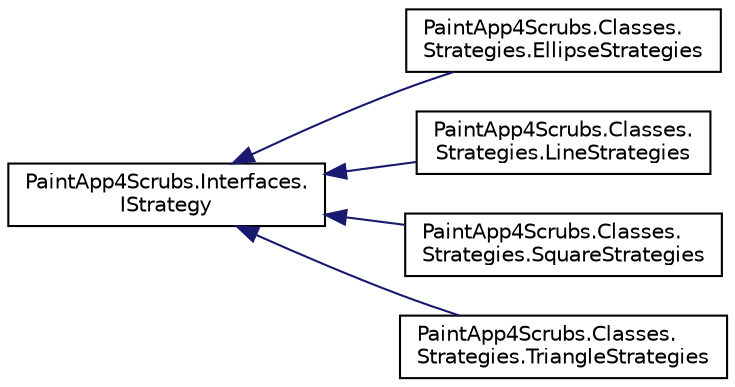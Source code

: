 digraph "Graphical Class Hierarchy"
{
 // LATEX_PDF_SIZE
  edge [fontname="Helvetica",fontsize="10",labelfontname="Helvetica",labelfontsize="10"];
  node [fontname="Helvetica",fontsize="10",shape=record];
  rankdir="LR";
  Node0 [label="PaintApp4Scrubs.Interfaces.\lIStrategy",height=0.2,width=0.4,color="black", fillcolor="white", style="filled",URL="$interface_paint_app4_scrubs_1_1_interfaces_1_1_i_strategy.html",tooltip="the strategy interface /summary>"];
  Node0 -> Node1 [dir="back",color="midnightblue",fontsize="10",style="solid",fontname="Helvetica"];
  Node1 [label="PaintApp4Scrubs.Classes.\lStrategies.EllipseStrategies",height=0.2,width=0.4,color="black", fillcolor="white", style="filled",URL="$class_paint_app4_scrubs_1_1_classes_1_1_strategies_1_1_ellipse_strategies.html",tooltip="the strategy of The Ellipse Shape"];
  Node0 -> Node2 [dir="back",color="midnightblue",fontsize="10",style="solid",fontname="Helvetica"];
  Node2 [label="PaintApp4Scrubs.Classes.\lStrategies.LineStrategies",height=0.2,width=0.4,color="black", fillcolor="white", style="filled",URL="$class_paint_app4_scrubs_1_1_classes_1_1_strategies_1_1_line_strategies.html",tooltip="the strategy for the line"];
  Node0 -> Node3 [dir="back",color="midnightblue",fontsize="10",style="solid",fontname="Helvetica"];
  Node3 [label="PaintApp4Scrubs.Classes.\lStrategies.SquareStrategies",height=0.2,width=0.4,color="black", fillcolor="white", style="filled",URL="$class_paint_app4_scrubs_1_1_classes_1_1_strategies_1_1_square_strategies.html",tooltip="the square strategies"];
  Node0 -> Node4 [dir="back",color="midnightblue",fontsize="10",style="solid",fontname="Helvetica"];
  Node4 [label="PaintApp4Scrubs.Classes.\lStrategies.TriangleStrategies",height=0.2,width=0.4,color="black", fillcolor="white", style="filled",URL="$class_paint_app4_scrubs_1_1_classes_1_1_strategies_1_1_triangle_strategies.html",tooltip="triangle strategies"];
}
